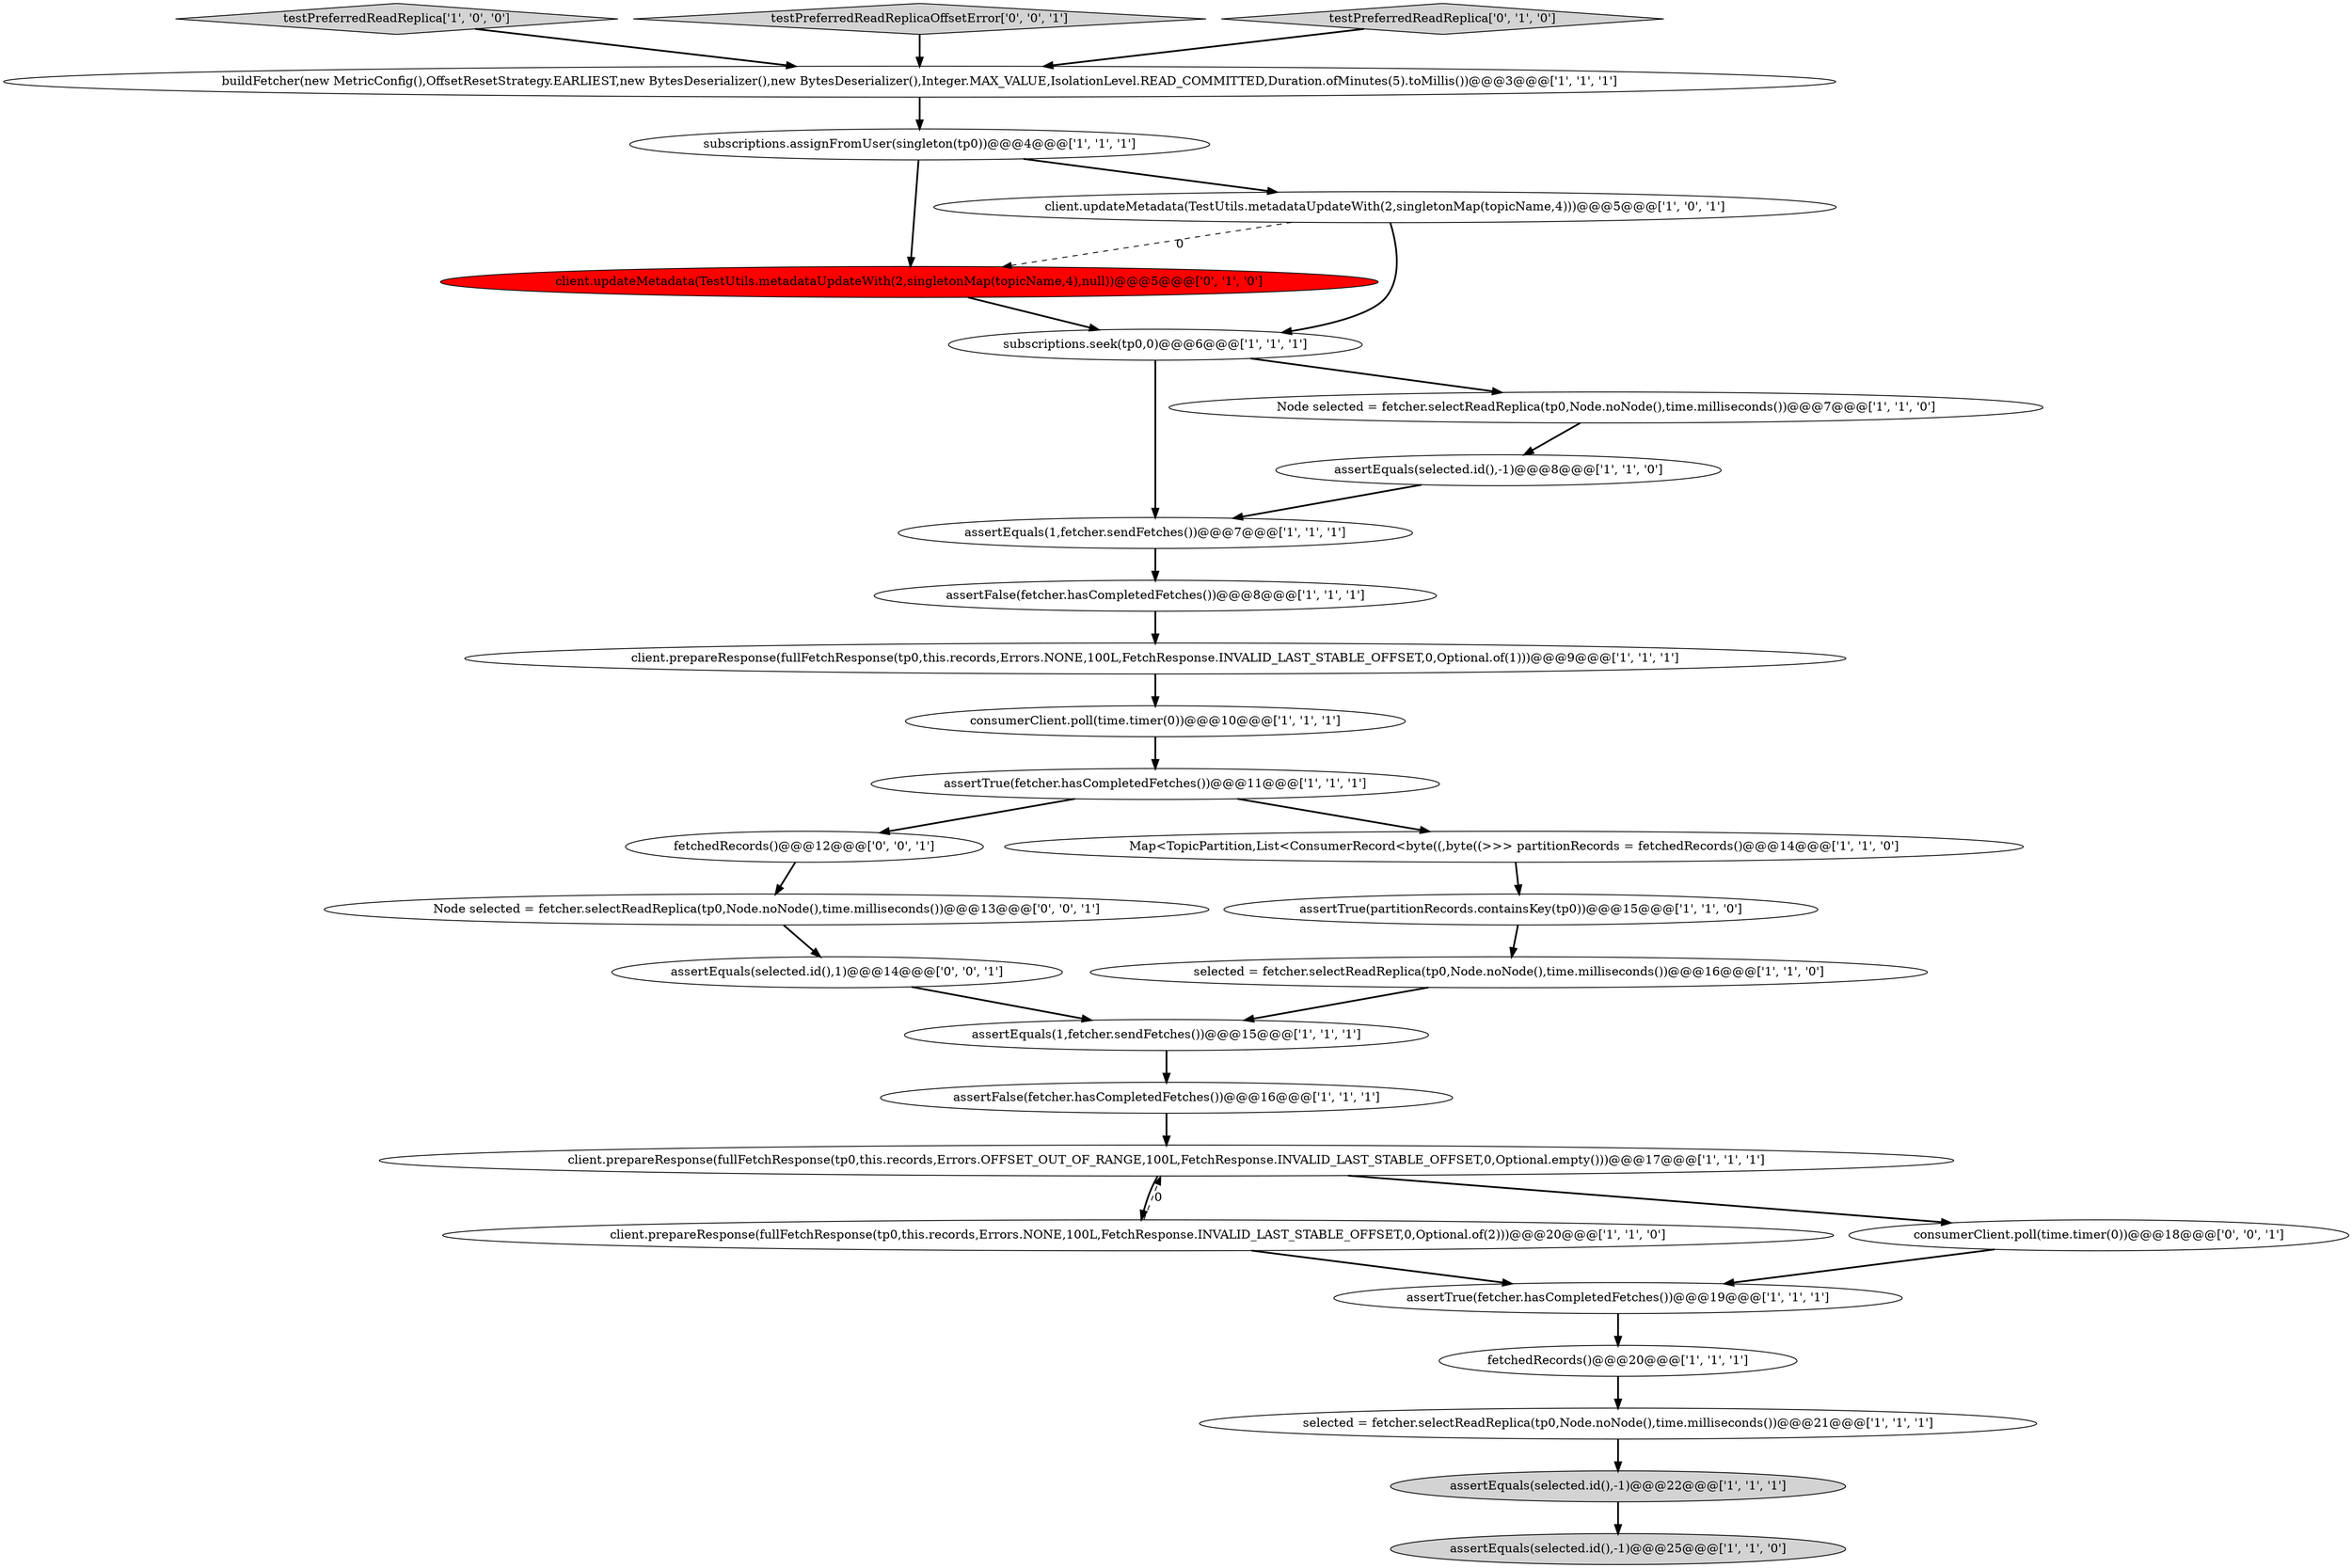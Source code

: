 digraph {
9 [style = filled, label = "assertFalse(fetcher.hasCompletedFetches())@@@8@@@['1', '1', '1']", fillcolor = white, shape = ellipse image = "AAA0AAABBB1BBB"];
30 [style = filled, label = "Node selected = fetcher.selectReadReplica(tp0,Node.noNode(),time.milliseconds())@@@13@@@['0', '0', '1']", fillcolor = white, shape = ellipse image = "AAA0AAABBB3BBB"];
2 [style = filled, label = "fetchedRecords()@@@20@@@['1', '1', '1']", fillcolor = white, shape = ellipse image = "AAA0AAABBB1BBB"];
22 [style = filled, label = "assertEquals(selected.id(),-1)@@@8@@@['1', '1', '0']", fillcolor = white, shape = ellipse image = "AAA0AAABBB1BBB"];
29 [style = filled, label = "fetchedRecords()@@@12@@@['0', '0', '1']", fillcolor = white, shape = ellipse image = "AAA0AAABBB3BBB"];
1 [style = filled, label = "assertTrue(partitionRecords.containsKey(tp0))@@@15@@@['1', '1', '0']", fillcolor = white, shape = ellipse image = "AAA0AAABBB1BBB"];
7 [style = filled, label = "client.prepareResponse(fullFetchResponse(tp0,this.records,Errors.OFFSET_OUT_OF_RANGE,100L,FetchResponse.INVALID_LAST_STABLE_OFFSET,0,Optional.empty()))@@@17@@@['1', '1', '1']", fillcolor = white, shape = ellipse image = "AAA0AAABBB1BBB"];
19 [style = filled, label = "consumerClient.poll(time.timer(0))@@@10@@@['1', '1', '1']", fillcolor = white, shape = ellipse image = "AAA0AAABBB1BBB"];
14 [style = filled, label = "assertEquals(1,fetcher.sendFetches())@@@15@@@['1', '1', '1']", fillcolor = white, shape = ellipse image = "AAA0AAABBB1BBB"];
23 [style = filled, label = "client.prepareResponse(fullFetchResponse(tp0,this.records,Errors.NONE,100L,FetchResponse.INVALID_LAST_STABLE_OFFSET,0,Optional.of(1)))@@@9@@@['1', '1', '1']", fillcolor = white, shape = ellipse image = "AAA0AAABBB1BBB"];
12 [style = filled, label = "selected = fetcher.selectReadReplica(tp0,Node.noNode(),time.milliseconds())@@@16@@@['1', '1', '0']", fillcolor = white, shape = ellipse image = "AAA0AAABBB1BBB"];
24 [style = filled, label = "client.updateMetadata(TestUtils.metadataUpdateWith(2,singletonMap(topicName,4),null))@@@5@@@['0', '1', '0']", fillcolor = red, shape = ellipse image = "AAA1AAABBB2BBB"];
10 [style = filled, label = "assertEquals(selected.id(),-1)@@@22@@@['1', '1', '1']", fillcolor = lightgray, shape = ellipse image = "AAA0AAABBB1BBB"];
8 [style = filled, label = "client.prepareResponse(fullFetchResponse(tp0,this.records,Errors.NONE,100L,FetchResponse.INVALID_LAST_STABLE_OFFSET,0,Optional.of(2)))@@@20@@@['1', '1', '0']", fillcolor = white, shape = ellipse image = "AAA0AAABBB1BBB"];
11 [style = filled, label = "assertEquals(1,fetcher.sendFetches())@@@7@@@['1', '1', '1']", fillcolor = white, shape = ellipse image = "AAA0AAABBB1BBB"];
18 [style = filled, label = "testPreferredReadReplica['1', '0', '0']", fillcolor = lightgray, shape = diamond image = "AAA0AAABBB1BBB"];
27 [style = filled, label = "testPreferredReadReplicaOffsetError['0', '0', '1']", fillcolor = lightgray, shape = diamond image = "AAA0AAABBB3BBB"];
3 [style = filled, label = "buildFetcher(new MetricConfig(),OffsetResetStrategy.EARLIEST,new BytesDeserializer(),new BytesDeserializer(),Integer.MAX_VALUE,IsolationLevel.READ_COMMITTED,Duration.ofMinutes(5).toMillis())@@@3@@@['1', '1', '1']", fillcolor = white, shape = ellipse image = "AAA0AAABBB1BBB"];
20 [style = filled, label = "assertFalse(fetcher.hasCompletedFetches())@@@16@@@['1', '1', '1']", fillcolor = white, shape = ellipse image = "AAA0AAABBB1BBB"];
25 [style = filled, label = "testPreferredReadReplica['0', '1', '0']", fillcolor = lightgray, shape = diamond image = "AAA0AAABBB2BBB"];
21 [style = filled, label = "assertTrue(fetcher.hasCompletedFetches())@@@19@@@['1', '1', '1']", fillcolor = white, shape = ellipse image = "AAA0AAABBB1BBB"];
15 [style = filled, label = "selected = fetcher.selectReadReplica(tp0,Node.noNode(),time.milliseconds())@@@21@@@['1', '1', '1']", fillcolor = white, shape = ellipse image = "AAA0AAABBB1BBB"];
16 [style = filled, label = "subscriptions.assignFromUser(singleton(tp0))@@@4@@@['1', '1', '1']", fillcolor = white, shape = ellipse image = "AAA0AAABBB1BBB"];
4 [style = filled, label = "Node selected = fetcher.selectReadReplica(tp0,Node.noNode(),time.milliseconds())@@@7@@@['1', '1', '0']", fillcolor = white, shape = ellipse image = "AAA0AAABBB1BBB"];
28 [style = filled, label = "assertEquals(selected.id(),1)@@@14@@@['0', '0', '1']", fillcolor = white, shape = ellipse image = "AAA0AAABBB3BBB"];
6 [style = filled, label = "assertTrue(fetcher.hasCompletedFetches())@@@11@@@['1', '1', '1']", fillcolor = white, shape = ellipse image = "AAA0AAABBB1BBB"];
5 [style = filled, label = "assertEquals(selected.id(),-1)@@@25@@@['1', '1', '0']", fillcolor = lightgray, shape = ellipse image = "AAA0AAABBB1BBB"];
26 [style = filled, label = "consumerClient.poll(time.timer(0))@@@18@@@['0', '0', '1']", fillcolor = white, shape = ellipse image = "AAA0AAABBB3BBB"];
13 [style = filled, label = "subscriptions.seek(tp0,0)@@@6@@@['1', '1', '1']", fillcolor = white, shape = ellipse image = "AAA0AAABBB1BBB"];
17 [style = filled, label = "client.updateMetadata(TestUtils.metadataUpdateWith(2,singletonMap(topicName,4)))@@@5@@@['1', '0', '1']", fillcolor = white, shape = ellipse image = "AAA0AAABBB1BBB"];
0 [style = filled, label = "Map<TopicPartition,List<ConsumerRecord<byte((,byte((>>> partitionRecords = fetchedRecords()@@@14@@@['1', '1', '0']", fillcolor = white, shape = ellipse image = "AAA0AAABBB1BBB"];
18->3 [style = bold, label=""];
15->10 [style = bold, label=""];
29->30 [style = bold, label=""];
17->24 [style = dashed, label="0"];
16->24 [style = bold, label=""];
25->3 [style = bold, label=""];
27->3 [style = bold, label=""];
6->0 [style = bold, label=""];
16->17 [style = bold, label=""];
3->16 [style = bold, label=""];
11->9 [style = bold, label=""];
19->6 [style = bold, label=""];
7->8 [style = bold, label=""];
13->11 [style = bold, label=""];
28->14 [style = bold, label=""];
6->29 [style = bold, label=""];
21->2 [style = bold, label=""];
26->21 [style = bold, label=""];
7->26 [style = bold, label=""];
9->23 [style = bold, label=""];
30->28 [style = bold, label=""];
10->5 [style = bold, label=""];
0->1 [style = bold, label=""];
8->7 [style = dashed, label="0"];
23->19 [style = bold, label=""];
2->15 [style = bold, label=""];
12->14 [style = bold, label=""];
1->12 [style = bold, label=""];
8->21 [style = bold, label=""];
17->13 [style = bold, label=""];
20->7 [style = bold, label=""];
4->22 [style = bold, label=""];
22->11 [style = bold, label=""];
14->20 [style = bold, label=""];
24->13 [style = bold, label=""];
13->4 [style = bold, label=""];
}
